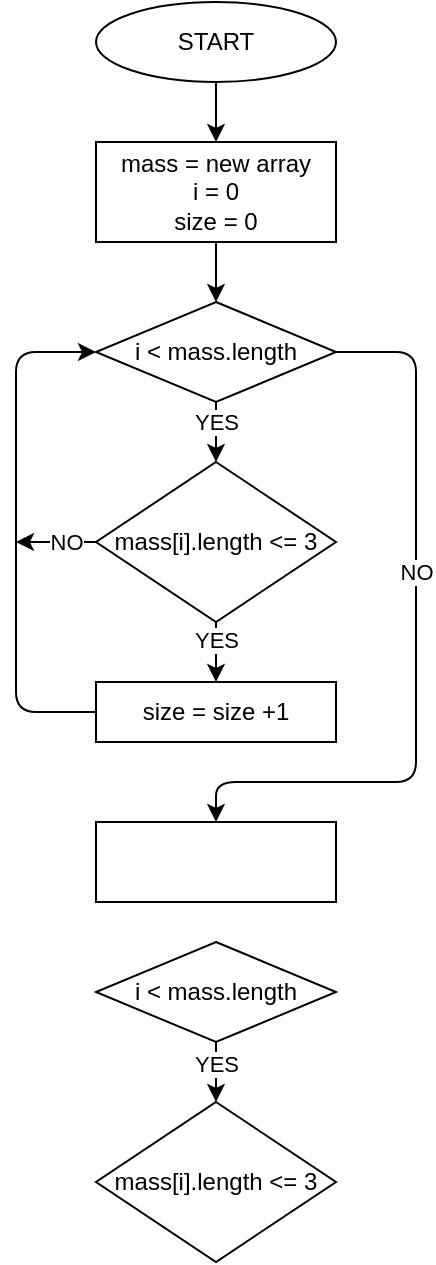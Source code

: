 <mxfile>
    <diagram id="EzP8gawK7Vjq6VIs5s4q" name="Страница 1">
        <mxGraphModel dx="454" dy="235" grid="1" gridSize="10" guides="1" tooltips="1" connect="1" arrows="1" fold="1" page="1" pageScale="1" pageWidth="827" pageHeight="1169" math="0" shadow="0">
            <root>
                <mxCell id="0"/>
                <mxCell id="1" parent="0"/>
                <mxCell id="4" value="" style="edgeStyle=none;html=1;" edge="1" parent="1" source="2" target="3">
                    <mxGeometry relative="1" as="geometry"/>
                </mxCell>
                <mxCell id="2" value="START" style="ellipse;whiteSpace=wrap;html=1;" vertex="1" parent="1">
                    <mxGeometry x="300" y="10" width="120" height="40" as="geometry"/>
                </mxCell>
                <mxCell id="6" value="" style="edgeStyle=none;html=1;" edge="1" parent="1" source="3" target="5">
                    <mxGeometry relative="1" as="geometry"/>
                </mxCell>
                <mxCell id="3" value="mass = new array&lt;br&gt;i = 0&lt;br&gt;size = 0" style="rounded=0;whiteSpace=wrap;html=1;" vertex="1" parent="1">
                    <mxGeometry x="300" y="80" width="120" height="50" as="geometry"/>
                </mxCell>
                <mxCell id="8" value="" style="edgeStyle=none;html=1;" edge="1" parent="1" source="5" target="7">
                    <mxGeometry relative="1" as="geometry"/>
                </mxCell>
                <mxCell id="9" value="YES" style="edgeLabel;html=1;align=center;verticalAlign=middle;resizable=0;points=[];" vertex="1" connectable="0" parent="8">
                    <mxGeometry x="-0.352" relative="1" as="geometry">
                        <mxPoint as="offset"/>
                    </mxGeometry>
                </mxCell>
                <mxCell id="18" style="edgeStyle=none;html=1;startArrow=none;" edge="1" parent="1" target="24">
                    <mxGeometry relative="1" as="geometry">
                        <mxPoint x="460" y="280" as="sourcePoint"/>
                        <mxPoint x="360" y="410" as="targetPoint"/>
                        <Array as="points">
                            <mxPoint x="460" y="400"/>
                            <mxPoint x="360" y="400"/>
                        </Array>
                    </mxGeometry>
                </mxCell>
                <mxCell id="20" value="NO" style="edgeLabel;html=1;align=center;verticalAlign=middle;resizable=0;points=[];" vertex="1" connectable="0" parent="18">
                    <mxGeometry x="-0.873" relative="1" as="geometry">
                        <mxPoint as="offset"/>
                    </mxGeometry>
                </mxCell>
                <mxCell id="5" value="i &amp;lt; mass.length" style="rhombus;whiteSpace=wrap;html=1;" vertex="1" parent="1">
                    <mxGeometry x="300" y="160" width="120" height="50" as="geometry"/>
                </mxCell>
                <mxCell id="11" value="" style="edgeStyle=none;html=1;" edge="1" parent="1" source="7" target="10">
                    <mxGeometry relative="1" as="geometry"/>
                </mxCell>
                <mxCell id="12" value="YES" style="edgeLabel;html=1;align=center;verticalAlign=middle;resizable=0;points=[];" vertex="1" connectable="0" parent="11">
                    <mxGeometry x="-0.39" relative="1" as="geometry">
                        <mxPoint as="offset"/>
                    </mxGeometry>
                </mxCell>
                <mxCell id="15" style="edgeStyle=none;html=1;exitX=0;exitY=0.5;exitDx=0;exitDy=0;" edge="1" parent="1" source="7">
                    <mxGeometry relative="1" as="geometry">
                        <mxPoint x="260" y="280" as="targetPoint"/>
                    </mxGeometry>
                </mxCell>
                <mxCell id="16" value="NO" style="edgeLabel;html=1;align=center;verticalAlign=middle;resizable=0;points=[];" vertex="1" connectable="0" parent="15">
                    <mxGeometry x="-0.232" relative="1" as="geometry">
                        <mxPoint as="offset"/>
                    </mxGeometry>
                </mxCell>
                <mxCell id="14" value="" style="edgeStyle=none;html=1;entryX=0;entryY=0.5;entryDx=0;entryDy=0;" edge="1" parent="1" source="10" target="5">
                    <mxGeometry relative="1" as="geometry">
                        <Array as="points">
                            <mxPoint x="260" y="365"/>
                            <mxPoint x="260" y="280"/>
                            <mxPoint x="260" y="185"/>
                        </Array>
                    </mxGeometry>
                </mxCell>
                <mxCell id="10" value="size = size +1" style="rounded=0;whiteSpace=wrap;html=1;" vertex="1" parent="1">
                    <mxGeometry x="300" y="350" width="120" height="30" as="geometry"/>
                </mxCell>
                <mxCell id="22" value="" style="edgeStyle=none;html=1;" edge="1" parent="1" source="17" target="21">
                    <mxGeometry relative="1" as="geometry"/>
                </mxCell>
                <mxCell id="23" value="YES" style="edgeLabel;html=1;align=center;verticalAlign=middle;resizable=0;points=[];" vertex="1" connectable="0" parent="22">
                    <mxGeometry x="-0.315" relative="1" as="geometry">
                        <mxPoint as="offset"/>
                    </mxGeometry>
                </mxCell>
                <mxCell id="17" value="i &amp;lt; mass.length" style="rhombus;whiteSpace=wrap;html=1;" vertex="1" parent="1">
                    <mxGeometry x="300" y="480" width="120" height="50" as="geometry"/>
                </mxCell>
                <mxCell id="7" value="mass[i].length &amp;lt;= 3" style="rhombus;whiteSpace=wrap;html=1;" vertex="1" parent="1">
                    <mxGeometry x="300" y="240" width="120" height="80" as="geometry"/>
                </mxCell>
                <mxCell id="19" value="" style="edgeStyle=none;html=1;endArrow=none;" edge="1" parent="1" source="5">
                    <mxGeometry relative="1" as="geometry">
                        <mxPoint x="365.705" y="207.623" as="sourcePoint"/>
                        <mxPoint x="460" y="280" as="targetPoint"/>
                        <Array as="points">
                            <mxPoint x="460" y="185"/>
                        </Array>
                    </mxGeometry>
                </mxCell>
                <mxCell id="21" value="mass[i].length &amp;lt;= 3" style="rhombus;whiteSpace=wrap;html=1;" vertex="1" parent="1">
                    <mxGeometry x="300" y="560" width="120" height="80" as="geometry"/>
                </mxCell>
                <mxCell id="24" value="" style="rounded=0;whiteSpace=wrap;html=1;" vertex="1" parent="1">
                    <mxGeometry x="300" y="420" width="120" height="40" as="geometry"/>
                </mxCell>
            </root>
        </mxGraphModel>
    </diagram>
</mxfile>